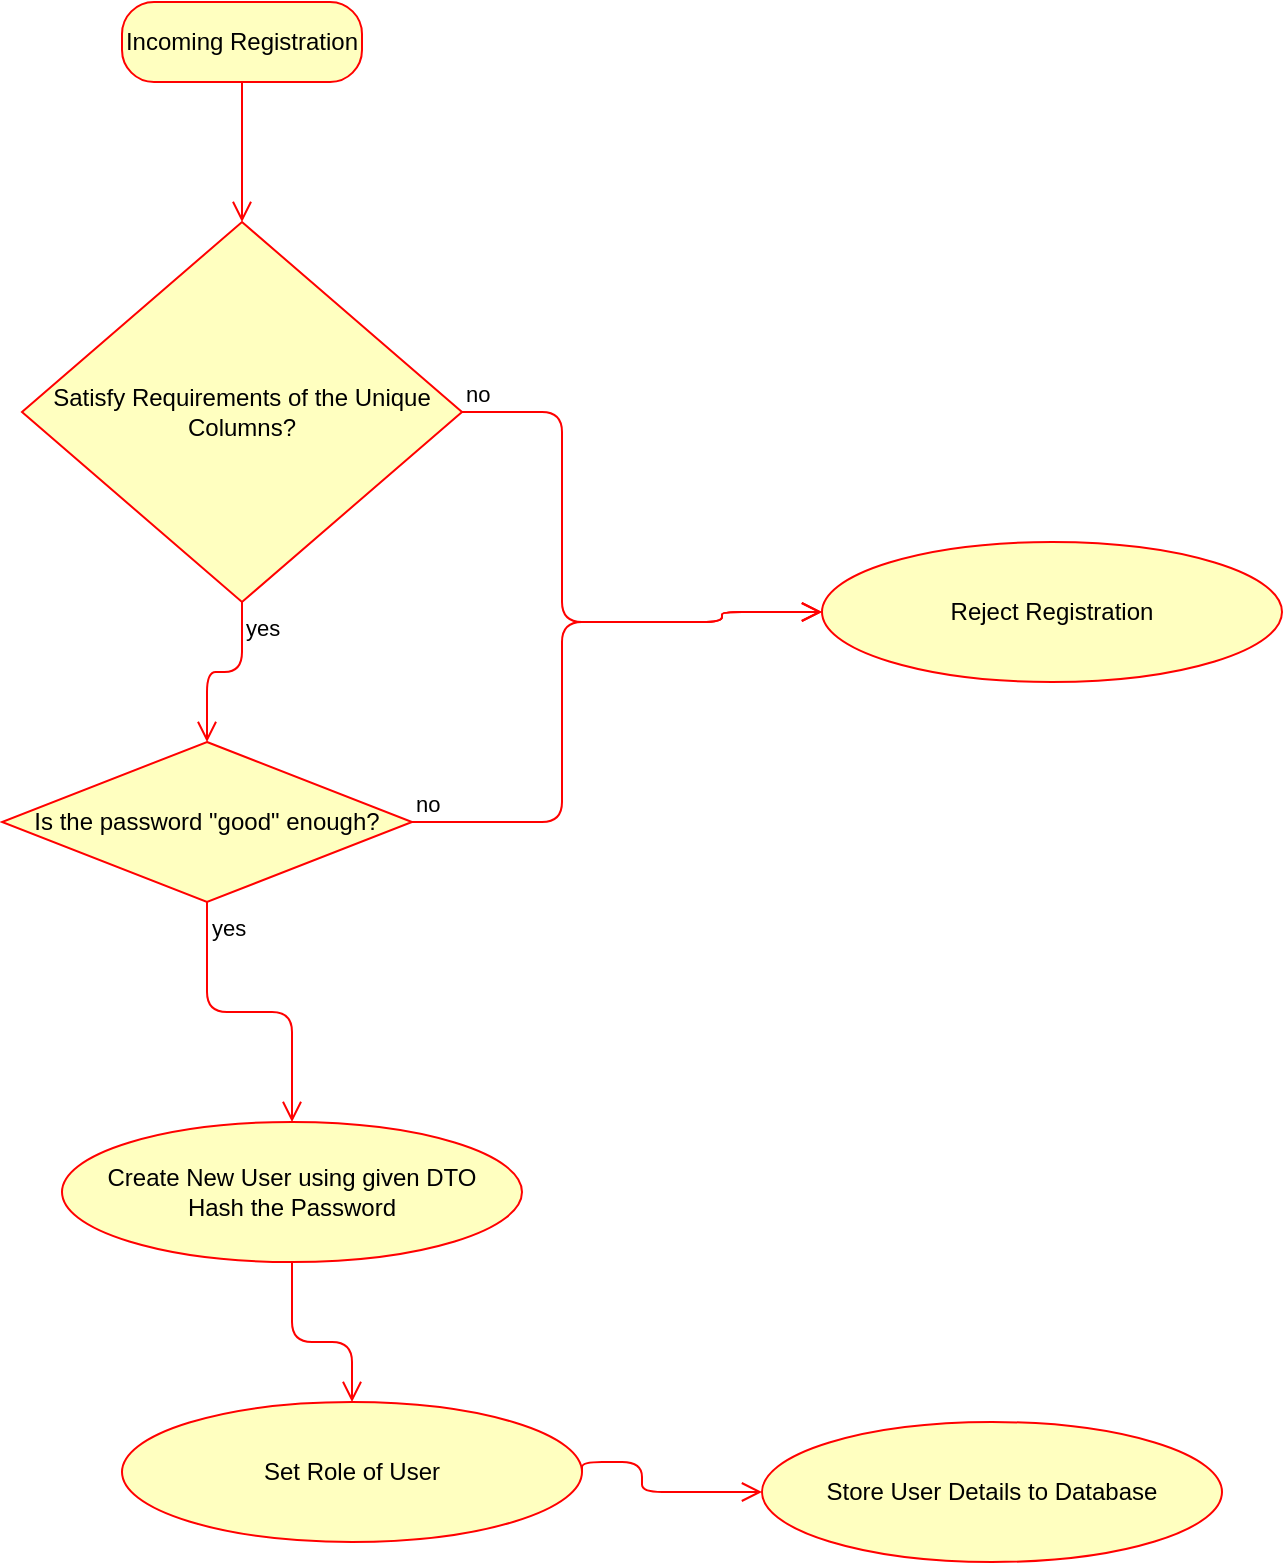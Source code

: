 <mxfile version="10.6.2" type="github"><diagram id="Phn8il_KYgySHNRjn5jo" name="Page-1"><mxGraphModel dx="1394" dy="796" grid="1" gridSize="10" guides="1" tooltips="1" connect="1" arrows="1" fold="1" page="1" pageScale="1" pageWidth="827" pageHeight="1169" math="0" shadow="0"><root><mxCell id="0"/><mxCell id="1" parent="0"/><mxCell id="v8aOHCRJBfmmh80WpOzR-1" value="Satisfy Requirements of the Unique Columns?" style="rhombus;whiteSpace=wrap;html=1;fillColor=#ffffc0;strokeColor=#ff0000;" vertex="1" parent="1"><mxGeometry x="20" y="110" width="220" height="190" as="geometry"/></mxCell><mxCell id="v8aOHCRJBfmmh80WpOzR-2" value="no" style="edgeStyle=orthogonalEdgeStyle;html=1;align=left;verticalAlign=bottom;endArrow=open;endSize=8;strokeColor=#ff0000;entryX=0;entryY=0.5;entryDx=0;entryDy=0;" edge="1" source="v8aOHCRJBfmmh80WpOzR-1" parent="1" target="v8aOHCRJBfmmh80WpOzR-8"><mxGeometry x="-1" relative="1" as="geometry"><mxPoint x="340" y="310" as="targetPoint"/><Array as="points"><mxPoint x="290" y="205"/><mxPoint x="290" y="310"/><mxPoint x="370" y="310"/></Array></mxGeometry></mxCell><mxCell id="v8aOHCRJBfmmh80WpOzR-3" value="yes" style="edgeStyle=orthogonalEdgeStyle;html=1;align=left;verticalAlign=top;endArrow=open;endSize=8;strokeColor=#ff0000;entryX=0.5;entryY=0;entryDx=0;entryDy=0;" edge="1" source="v8aOHCRJBfmmh80WpOzR-1" parent="1" target="v8aOHCRJBfmmh80WpOzR-4"><mxGeometry x="-1" relative="1" as="geometry"><mxPoint x="210" y="350" as="targetPoint"/></mxGeometry></mxCell><mxCell id="v8aOHCRJBfmmh80WpOzR-4" value="Is the password &quot;good&quot; enough?" style="rhombus;whiteSpace=wrap;html=1;fillColor=#ffffc0;strokeColor=#ff0000;" vertex="1" parent="1"><mxGeometry x="10" y="370" width="205" height="80" as="geometry"/></mxCell><mxCell id="v8aOHCRJBfmmh80WpOzR-5" value="no" style="edgeStyle=orthogonalEdgeStyle;html=1;align=left;verticalAlign=bottom;endArrow=open;endSize=8;strokeColor=#ff0000;entryX=0;entryY=0.5;entryDx=0;entryDy=0;" edge="1" source="v8aOHCRJBfmmh80WpOzR-4" parent="1" target="v8aOHCRJBfmmh80WpOzR-8"><mxGeometry x="-1" relative="1" as="geometry"><mxPoint x="340" y="310" as="targetPoint"/><Array as="points"><mxPoint x="290" y="410"/><mxPoint x="290" y="310"/><mxPoint x="370" y="310"/></Array></mxGeometry></mxCell><mxCell id="v8aOHCRJBfmmh80WpOzR-6" value="yes" style="edgeStyle=orthogonalEdgeStyle;html=1;align=left;verticalAlign=top;endArrow=open;endSize=8;strokeColor=#ff0000;entryX=0.5;entryY=0;entryDx=0;entryDy=0;" edge="1" source="v8aOHCRJBfmmh80WpOzR-4" parent="1" target="v8aOHCRJBfmmh80WpOzR-9"><mxGeometry x="-1" relative="1" as="geometry"><mxPoint x="150" y="550" as="targetPoint"/></mxGeometry></mxCell><mxCell id="v8aOHCRJBfmmh80WpOzR-8" value="Reject Registration" style="ellipse;whiteSpace=wrap;html=1;fillColor=#FFFFC0;strokeColor=#FF0000;" vertex="1" parent="1"><mxGeometry x="420" y="270" width="230" height="70" as="geometry"/></mxCell><mxCell id="v8aOHCRJBfmmh80WpOzR-9" value="Create New User using given DTO&lt;br&gt;Hash the Password&lt;br&gt;" style="ellipse;whiteSpace=wrap;html=1;fillColor=#FFFFC0;strokeColor=#FF0000;" vertex="1" parent="1"><mxGeometry x="40" y="560" width="230" height="70" as="geometry"/></mxCell><mxCell id="v8aOHCRJBfmmh80WpOzR-10" value="" style="edgeStyle=orthogonalEdgeStyle;html=1;align=left;verticalAlign=top;endArrow=open;endSize=8;strokeColor=#ff0000;exitX=0.5;exitY=1;exitDx=0;exitDy=0;entryX=0.5;entryY=0;entryDx=0;entryDy=0;" edge="1" parent="1" source="v8aOHCRJBfmmh80WpOzR-9" target="v8aOHCRJBfmmh80WpOzR-11"><mxGeometry x="-1" relative="1" as="geometry"><mxPoint x="200" y="770" as="targetPoint"/><mxPoint x="350" y="669.805" as="sourcePoint"/><Array as="points"><mxPoint x="155" y="670"/><mxPoint x="185" y="670"/></Array></mxGeometry></mxCell><mxCell id="v8aOHCRJBfmmh80WpOzR-11" value="Set Role of User" style="ellipse;whiteSpace=wrap;html=1;fillColor=#FFFFC0;strokeColor=#FF0000;" vertex="1" parent="1"><mxGeometry x="70" y="700" width="230" height="70" as="geometry"/></mxCell><mxCell id="v8aOHCRJBfmmh80WpOzR-12" value="Store User Details to Database" style="ellipse;whiteSpace=wrap;html=1;fillColor=#FFFFC0;strokeColor=#FF0000;" vertex="1" parent="1"><mxGeometry x="390" y="710" width="230" height="70" as="geometry"/></mxCell><mxCell id="v8aOHCRJBfmmh80WpOzR-13" value="" style="edgeStyle=orthogonalEdgeStyle;html=1;align=left;verticalAlign=top;endArrow=open;endSize=8;strokeColor=#ff0000;exitX=1;exitY=0.5;exitDx=0;exitDy=0;entryX=0;entryY=0.5;entryDx=0;entryDy=0;" edge="1" parent="1" source="v8aOHCRJBfmmh80WpOzR-11" target="v8aOHCRJBfmmh80WpOzR-12"><mxGeometry x="-1" relative="1" as="geometry"><mxPoint x="330" y="665" as="targetPoint"/><mxPoint x="300" y="595" as="sourcePoint"/><Array as="points"><mxPoint x="300" y="730"/><mxPoint x="330" y="730"/><mxPoint x="330" y="745"/></Array></mxGeometry></mxCell><mxCell id="v8aOHCRJBfmmh80WpOzR-14" value="Incoming Registration" style="rounded=1;whiteSpace=wrap;html=1;arcSize=40;fontColor=#000000;fillColor=#ffffc0;strokeColor=#ff0000;" vertex="1" parent="1"><mxGeometry x="70" width="120" height="40" as="geometry"/></mxCell><mxCell id="v8aOHCRJBfmmh80WpOzR-15" value="" style="edgeStyle=orthogonalEdgeStyle;html=1;verticalAlign=bottom;endArrow=open;endSize=8;strokeColor=#ff0000;entryX=0.5;entryY=0;entryDx=0;entryDy=0;" edge="1" source="v8aOHCRJBfmmh80WpOzR-14" parent="1" target="v8aOHCRJBfmmh80WpOzR-1"><mxGeometry relative="1" as="geometry"><mxPoint x="125" y="70" as="targetPoint"/></mxGeometry></mxCell></root></mxGraphModel></diagram></mxfile>